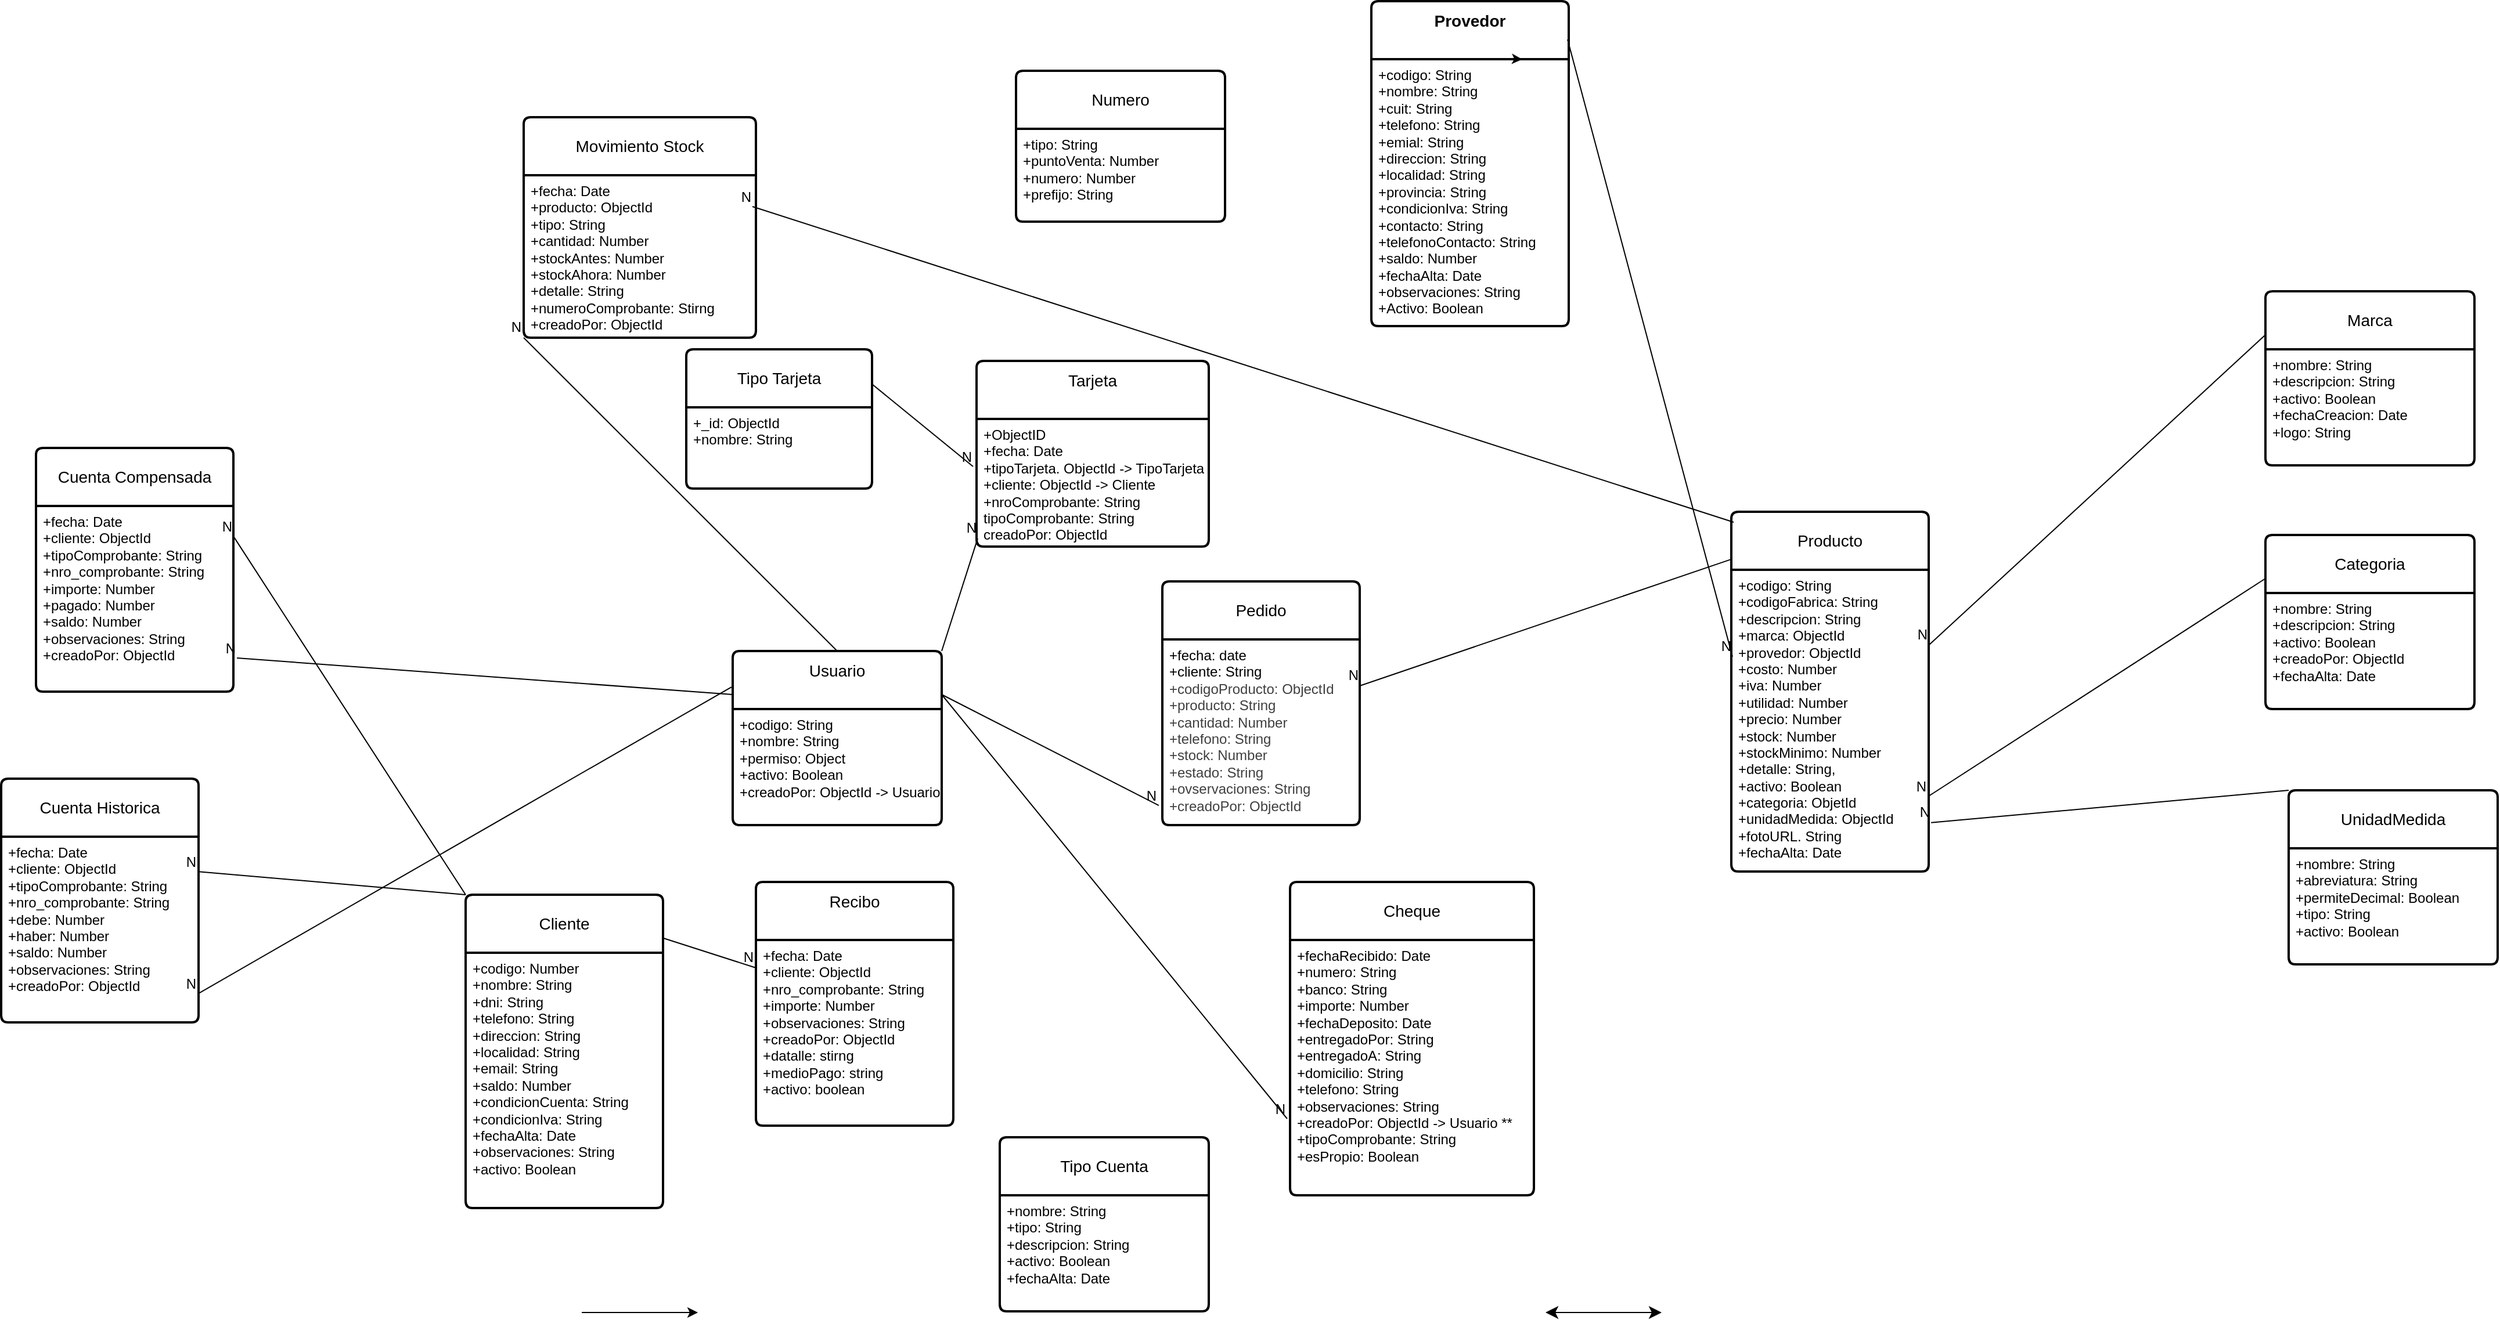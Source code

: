 <mxfile>
    <diagram id="AMF_PIOx8q4Wsd7yPMV6" name="Página-1">
        <mxGraphModel dx="2153" dy="779" grid="1" gridSize="10" guides="1" tooltips="1" connect="1" arrows="1" fold="1" page="1" pageScale="1" pageWidth="827" pageHeight="1169" math="0" shadow="0">
            <root>
                <mxCell id="0"/>
                <mxCell id="1" parent="0"/>
                <mxCell id="78" style="edgeStyle=none;html=1;" parent="1" source="46" target="45" edge="1">
                    <mxGeometry relative="1" as="geometry"/>
                </mxCell>
                <mxCell id="18" value="Tarjeta&lt;div&gt;&lt;br&gt;&lt;/div&gt;" style="swimlane;childLayout=stackLayout;horizontal=1;startSize=50;horizontalStack=0;rounded=1;fontSize=14;fontStyle=0;strokeWidth=2;resizeParent=0;resizeLast=1;shadow=0;dashed=0;align=center;arcSize=4;whiteSpace=wrap;html=1;" parent="1" vertex="1">
                    <mxGeometry x="290" y="350" width="200" height="160" as="geometry"/>
                </mxCell>
                <mxCell id="19" value="+ObjectID&lt;div&gt;+fecha: Date&lt;/div&gt;&lt;div&gt;+tipoTarjeta. ObjectId -&amp;gt; TipoTarjeta&lt;/div&gt;&lt;div&gt;+cliente: ObjectId -&amp;gt; Cliente&lt;/div&gt;&lt;div&gt;+nroComprobante: String&lt;/div&gt;&lt;div&gt;tipoComprobante: String&lt;/div&gt;&lt;div&gt;creadoPor: ObjectId&lt;/div&gt;" style="align=left;strokeColor=none;fillColor=none;spacingLeft=4;fontSize=12;verticalAlign=top;resizable=0;rotatable=0;part=1;html=1;" parent="18" vertex="1">
                    <mxGeometry y="50" width="200" height="110" as="geometry"/>
                </mxCell>
                <mxCell id="20" value="Tipo Tarjeta" style="swimlane;childLayout=stackLayout;horizontal=1;startSize=50;horizontalStack=0;rounded=1;fontSize=14;fontStyle=0;strokeWidth=2;resizeParent=0;resizeLast=1;shadow=0;dashed=0;align=center;arcSize=4;whiteSpace=wrap;html=1;" parent="1" vertex="1">
                    <mxGeometry x="40" y="340" width="160" height="120" as="geometry"/>
                </mxCell>
                <mxCell id="21" value="+_id: ObjectId&lt;div&gt;+nombre: String&lt;/div&gt;" style="align=left;strokeColor=none;fillColor=none;spacingLeft=4;fontSize=12;verticalAlign=top;resizable=0;rotatable=0;part=1;html=1;" parent="20" vertex="1">
                    <mxGeometry y="50" width="160" height="70" as="geometry"/>
                </mxCell>
                <mxCell id="26" value="" style="endArrow=none;html=1;rounded=0;entryX=-0.015;entryY=0.373;entryDx=0;entryDy=0;entryPerimeter=0;exitX=1;exitY=0.25;exitDx=0;exitDy=0;" parent="1" source="20" target="19" edge="1">
                    <mxGeometry relative="1" as="geometry">
                        <mxPoint x="190" y="179.5" as="sourcePoint"/>
                        <mxPoint x="350" y="179.5" as="targetPoint"/>
                    </mxGeometry>
                </mxCell>
                <mxCell id="27" value="N" style="resizable=0;html=1;whiteSpace=wrap;align=right;verticalAlign=bottom;" parent="26" connectable="0" vertex="1">
                    <mxGeometry x="1" relative="1" as="geometry"/>
                </mxCell>
                <mxCell id="29" value="Provedor&lt;div&gt;&lt;br&gt;&lt;/div&gt;" style="swimlane;childLayout=stackLayout;horizontal=1;startSize=50;horizontalStack=0;rounded=1;fontSize=14;fontStyle=1;strokeWidth=2;resizeParent=0;resizeLast=1;shadow=0;dashed=0;align=center;arcSize=4;whiteSpace=wrap;html=1;" parent="1" vertex="1">
                    <mxGeometry x="630" y="40" width="170" height="280" as="geometry"/>
                </mxCell>
                <mxCell id="30" value="+codigo: String&lt;div&gt;+nombre: String&lt;/div&gt;&lt;div&gt;+cuit: String&lt;/div&gt;&lt;div&gt;+telefono: String&lt;/div&gt;&lt;div&gt;+emial: String&lt;/div&gt;&lt;div&gt;+direccion: String&lt;/div&gt;&lt;div&gt;+localidad: String&lt;/div&gt;&lt;div&gt;+provincia: String&lt;/div&gt;&lt;div&gt;+condicionIva: String&lt;/div&gt;&lt;div&gt;+contacto: String&lt;/div&gt;&lt;div&gt;+telefonoContacto: String&lt;/div&gt;&lt;div&gt;+saldo: Number&lt;/div&gt;&lt;div&gt;+fechaAlta: Date&lt;/div&gt;&lt;div&gt;+observaciones: String&lt;/div&gt;&lt;div&gt;+Activo: Boolean&lt;/div&gt;" style="align=left;strokeColor=none;fillColor=none;spacingLeft=4;fontSize=12;verticalAlign=top;resizable=0;rotatable=0;part=1;html=1;" parent="29" vertex="1">
                    <mxGeometry y="50" width="170" height="230" as="geometry"/>
                </mxCell>
                <mxCell id="44" style="edgeStyle=none;html=1;exitX=0.75;exitY=0;exitDx=0;exitDy=0;entryX=0.765;entryY=0.179;entryDx=0;entryDy=0;entryPerimeter=0;" parent="29" source="30" target="29" edge="1">
                    <mxGeometry relative="1" as="geometry"/>
                </mxCell>
                <mxCell id="32" value="Usuario&lt;div&gt;&lt;br&gt;&lt;/div&gt;" style="swimlane;childLayout=stackLayout;horizontal=1;startSize=50;horizontalStack=0;rounded=1;fontSize=14;fontStyle=0;strokeWidth=2;resizeParent=0;resizeLast=1;shadow=0;dashed=0;align=center;arcSize=4;whiteSpace=wrap;html=1;" parent="1" vertex="1">
                    <mxGeometry x="80" y="600" width="180" height="150" as="geometry"/>
                </mxCell>
                <mxCell id="33" value="+codigo: String&lt;div&gt;+nombre: String&lt;/div&gt;&lt;div&gt;+permiso: Object&lt;/div&gt;&lt;div&gt;+activo: Boolean&lt;/div&gt;&lt;div&gt;+creadoPor: ObjectId -&amp;gt; Usuario&lt;/div&gt;&lt;div&gt;&lt;br&gt;&lt;/div&gt;" style="align=left;strokeColor=none;fillColor=none;spacingLeft=4;fontSize=12;verticalAlign=top;resizable=0;rotatable=0;part=1;html=1;" parent="32" vertex="1">
                    <mxGeometry y="50" width="180" height="100" as="geometry"/>
                </mxCell>
                <mxCell id="34" value="&lt;div&gt;UnidadMedida&lt;/div&gt;" style="swimlane;childLayout=stackLayout;horizontal=1;startSize=50;horizontalStack=0;rounded=1;fontSize=14;fontStyle=0;strokeWidth=2;resizeParent=0;resizeLast=1;shadow=0;dashed=0;align=center;arcSize=4;whiteSpace=wrap;html=1;" parent="1" vertex="1">
                    <mxGeometry x="1420" y="720" width="180" height="150" as="geometry"/>
                </mxCell>
                <mxCell id="35" value="&lt;div&gt;+nombre: String&lt;/div&gt;&lt;div&gt;+abreviatura: String&lt;/div&gt;&lt;div&gt;+permiteDecimal: Boolean&lt;/div&gt;&lt;div&gt;+tipo: String&lt;/div&gt;&lt;div&gt;+activo: Boolean&lt;/div&gt;&lt;div&gt;&lt;br&gt;&lt;/div&gt;" style="align=left;strokeColor=none;fillColor=none;spacingLeft=4;fontSize=12;verticalAlign=top;resizable=0;rotatable=0;part=1;html=1;" parent="34" vertex="1">
                    <mxGeometry y="50" width="180" height="100" as="geometry"/>
                </mxCell>
                <mxCell id="36" value="&lt;div&gt;Tipo Cuenta&lt;/div&gt;" style="swimlane;childLayout=stackLayout;horizontal=1;startSize=50;horizontalStack=0;rounded=1;fontSize=14;fontStyle=0;strokeWidth=2;resizeParent=0;resizeLast=1;shadow=0;dashed=0;align=center;arcSize=4;whiteSpace=wrap;html=1;" parent="1" vertex="1">
                    <mxGeometry x="310" y="1019" width="180" height="150" as="geometry"/>
                </mxCell>
                <mxCell id="37" value="&lt;div&gt;+nombre: String&lt;/div&gt;&lt;div&gt;+tipo: String&lt;/div&gt;&lt;div&gt;+descripcion: String&lt;/div&gt;&lt;div&gt;+activo: Boolean&lt;/div&gt;&lt;div&gt;&lt;span style=&quot;background-color: transparent;&quot;&gt;+fechaAlta: Date&lt;/span&gt;&lt;/div&gt;" style="align=left;strokeColor=none;fillColor=none;spacingLeft=4;fontSize=12;verticalAlign=top;resizable=0;rotatable=0;part=1;html=1;" parent="36" vertex="1">
                    <mxGeometry y="50" width="180" height="100" as="geometry"/>
                </mxCell>
                <mxCell id="38" value="&lt;div&gt;Producto&lt;/div&gt;" style="swimlane;childLayout=stackLayout;horizontal=1;startSize=50;horizontalStack=0;rounded=1;fontSize=14;fontStyle=0;strokeWidth=2;resizeParent=0;resizeLast=1;shadow=0;dashed=0;align=center;arcSize=4;whiteSpace=wrap;html=1;" parent="1" vertex="1">
                    <mxGeometry x="940" y="480" width="170" height="310" as="geometry"/>
                </mxCell>
                <mxCell id="39" value="+codigo: String&lt;div&gt;+codigoFabrica: String&lt;/div&gt;&lt;div&gt;+descripcion: String&lt;/div&gt;&lt;div&gt;+marca: ObjectId&lt;/div&gt;&lt;div&gt;+provedor: ObjectId&lt;/div&gt;&lt;div&gt;+costo: Number&lt;/div&gt;&lt;div&gt;+iva: Number&lt;/div&gt;&lt;div&gt;+utilidad: Number&lt;/div&gt;&lt;div&gt;+precio: Number&lt;/div&gt;&lt;div&gt;+stock: Number&lt;/div&gt;&lt;div&gt;+stockMinimo: Number&lt;/div&gt;&lt;div&gt;+detalle: String,&lt;/div&gt;&lt;div&gt;+activo: Boolean&lt;/div&gt;&lt;div&gt;+categoria: ObjetId&lt;/div&gt;&lt;div&gt;+unidadMedida: ObjectId&lt;/div&gt;&lt;div&gt;+fotoURL. String&lt;/div&gt;&lt;div&gt;+fechaAlta: Date&lt;/div&gt;" style="align=left;strokeColor=none;fillColor=none;spacingLeft=4;fontSize=12;verticalAlign=top;resizable=0;rotatable=0;part=1;html=1;" parent="38" vertex="1">
                    <mxGeometry y="50" width="170" height="260" as="geometry"/>
                </mxCell>
                <mxCell id="42" value="" style="endArrow=none;html=1;rounded=0;entryX=1.012;entryY=0.838;entryDx=0;entryDy=0;entryPerimeter=0;exitX=0;exitY=0;exitDx=0;exitDy=0;" parent="1" source="34" target="39" edge="1">
                    <mxGeometry relative="1" as="geometry">
                        <mxPoint x="210" y="560" as="sourcePoint"/>
                        <mxPoint x="257" y="561.5" as="targetPoint"/>
                    </mxGeometry>
                </mxCell>
                <mxCell id="43" value="N" style="resizable=0;html=1;whiteSpace=wrap;align=right;verticalAlign=bottom;" parent="42" connectable="0" vertex="1">
                    <mxGeometry x="1" relative="1" as="geometry"/>
                </mxCell>
                <mxCell id="45" value="&lt;div&gt;Pedido&lt;/div&gt;" style="swimlane;childLayout=stackLayout;horizontal=1;startSize=50;horizontalStack=0;rounded=1;fontSize=14;fontStyle=0;strokeWidth=2;resizeParent=0;resizeLast=1;shadow=0;dashed=0;align=center;arcSize=4;whiteSpace=wrap;html=1;" parent="1" vertex="1">
                    <mxGeometry x="450" y="540" width="170" height="210" as="geometry"/>
                </mxCell>
                <mxCell id="46" value="+fecha: date&lt;div&gt;+cliente: String&lt;/div&gt;&lt;div&gt;&lt;span style=&quot;color: rgb(63, 63, 63);&quot;&gt;+codigoProducto: ObjectId&lt;/span&gt;&lt;/div&gt;&lt;div&gt;&lt;span style=&quot;color: rgb(63, 63, 63);&quot;&gt;+producto: String&lt;/span&gt;&lt;span style=&quot;color: rgb(63, 63, 63);&quot;&gt;&lt;/span&gt;&lt;/div&gt;&lt;div&gt;&lt;span style=&quot;color: rgb(63, 63, 63);&quot;&gt;+cantidad: Number&lt;/span&gt;&lt;/div&gt;&lt;div&gt;&lt;span style=&quot;color: rgb(63, 63, 63);&quot;&gt;+telefono: String&lt;/span&gt;&lt;/div&gt;&lt;div&gt;&lt;span style=&quot;color: rgb(63, 63, 63);&quot;&gt;+stock: Number&lt;/span&gt;&lt;span style=&quot;color: rgb(63, 63, 63);&quot;&gt;&lt;/span&gt;&lt;/div&gt;&lt;div&gt;&lt;span style=&quot;color: rgb(63, 63, 63);&quot;&gt;+estado: String&lt;/span&gt;&lt;/div&gt;&lt;div&gt;&lt;span style=&quot;color: rgb(63, 63, 63);&quot;&gt;+ovservaciones: String&lt;/span&gt;&lt;span style=&quot;color: rgb(63, 63, 63);&quot;&gt;&lt;/span&gt;&lt;/div&gt;&lt;div&gt;&lt;span style=&quot;color: rgb(63, 63, 63);&quot;&gt;+creadoPor: ObjectId&lt;/span&gt;&lt;span style=&quot;color: rgb(63, 63, 63);&quot;&gt;&lt;/span&gt;&lt;/div&gt;" style="align=left;strokeColor=none;fillColor=none;spacingLeft=4;fontSize=12;verticalAlign=top;resizable=0;rotatable=0;part=1;html=1;" parent="45" vertex="1">
                    <mxGeometry y="50" width="170" height="160" as="geometry"/>
                </mxCell>
                <mxCell id="49" value="" style="endArrow=none;html=1;rounded=0;entryX=-0.018;entryY=0.894;entryDx=0;entryDy=0;entryPerimeter=0;exitX=1;exitY=0.25;exitDx=0;exitDy=0;" parent="1" source="32" target="46" edge="1">
                    <mxGeometry relative="1" as="geometry">
                        <mxPoint x="220" y="610" as="sourcePoint"/>
                        <mxPoint x="299" y="610" as="targetPoint"/>
                    </mxGeometry>
                </mxCell>
                <mxCell id="50" value="N" style="resizable=0;html=1;whiteSpace=wrap;align=right;verticalAlign=bottom;" parent="49" connectable="0" vertex="1">
                    <mxGeometry x="1" relative="1" as="geometry"/>
                </mxCell>
                <mxCell id="51" value="" style="endArrow=none;html=1;rounded=0;entryX=1;entryY=0.25;entryDx=0;entryDy=0;exitX=0;exitY=0.132;exitDx=0;exitDy=0;exitPerimeter=0;" parent="1" source="38" target="46" edge="1">
                    <mxGeometry relative="1" as="geometry">
                        <mxPoint x="1181.02" y="448.13" as="sourcePoint"/>
                        <mxPoint x="960" y="960" as="targetPoint"/>
                    </mxGeometry>
                </mxCell>
                <mxCell id="52" value="N" style="resizable=0;html=1;whiteSpace=wrap;align=right;verticalAlign=bottom;" parent="51" connectable="0" vertex="1">
                    <mxGeometry x="1" relative="1" as="geometry"/>
                </mxCell>
                <mxCell id="53" value="" style="endArrow=none;html=1;rounded=0;entryX=0.005;entryY=0.936;entryDx=0;entryDy=0;entryPerimeter=0;exitX=1;exitY=0;exitDx=0;exitDy=0;" parent="1" source="32" target="19" edge="1">
                    <mxGeometry relative="1" as="geometry">
                        <mxPoint x="230" y="780" as="sourcePoint"/>
                        <mxPoint x="469" y="845" as="targetPoint"/>
                    </mxGeometry>
                </mxCell>
                <mxCell id="54" value="N" style="resizable=0;html=1;whiteSpace=wrap;align=right;verticalAlign=bottom;" parent="53" connectable="0" vertex="1">
                    <mxGeometry x="1" relative="1" as="geometry"/>
                </mxCell>
                <mxCell id="55" value="&lt;div&gt;Numero&lt;/div&gt;" style="swimlane;childLayout=stackLayout;horizontal=1;startSize=50;horizontalStack=0;rounded=1;fontSize=14;fontStyle=0;strokeWidth=2;resizeParent=0;resizeLast=1;shadow=0;dashed=0;align=center;arcSize=4;whiteSpace=wrap;html=1;" parent="1" vertex="1">
                    <mxGeometry x="324" y="100" width="180" height="130" as="geometry"/>
                </mxCell>
                <mxCell id="56" value="&lt;div&gt;+tipo: String&lt;/div&gt;&lt;div&gt;+puntoVenta: Number&lt;/div&gt;&lt;div&gt;+numero: Number&lt;/div&gt;&lt;div&gt;+prefijo: String&lt;/div&gt;&lt;div&gt;&lt;span style=&quot;font-family: monospace; font-size: 0px;&quot;&gt;%3CmxGraphModel%3E%3Croot%3E%3CmxCell%20id%3D%220%22%2F%3E%3CmxCell%20id%3D%221%22%20parent%3D%220%22%2F%3E%3CmxCell%20id%3D%222%22%20value%3D%22Usuario%26lt%3Bdiv%26gt%3B%26lt%3Bbr%26gt%3B%26lt%3B%2Fdiv%26gt%3B%22%20style%3D%22swimlane%3BchildLayout%3DstackLayout%3Bhorizontal%3D1%3BstartSize%3D50%3BhorizontalStack%3D0%3Brounded%3D1%3BfontSize%3D14%3BfontStyle%3D0%3BstrokeWidth%3D2%3BresizeParent%3D0%3BresizeLast%3D1%3Bshadow%3D0%3Bdashed%3D0%3Balign%3Dcenter%3BarcSize%3D4%3BwhiteSpace%3Dwrap%3Bhtml%3D1%3B%22%20vertex%3D%221%22%20parent%3D%221%22%3E%3CmxGeometry%20x%3D%2280%22%20y%3D%22740%22%20width%3D%22180%22%20height%3D%22150%22%20as%3D%22geometry%22%2F%3E%3C%2FmxCell%3E%3CmxCell%20id%3D%223%22%20value%3D%22%2Bcodigo%3A%20String%26lt%3Bdiv%26gt%3B%2Bnombre%3A%20String%26lt%3B%2Fdiv%26gt%3B%26lt%3Bdiv%26gt%3B%2Bpermiso%3A%20Object%26lt%3B%2Fdiv%26gt%3B%26lt%3Bdiv%26gt%3B%2Bactivo%3A%20Boolean%26lt%3B%2Fdiv%26gt%3B%26lt%3Bdiv%26gt%3B%2BcreadoPor%3A%20ObjectId%20-%26amp%3Bgt%3B%20Usuario%26lt%3B%2Fdiv%26gt%3B%26lt%3Bdiv%26gt%3B%26lt%3Bbr%26gt%3B%26lt%3B%2Fdiv%26gt%3B%22%20style%3D%22align%3Dleft%3BstrokeColor%3Dnone%3BfillColor%3Dnone%3BspacingLeft%3D4%3BfontSize%3D12%3BverticalAlign%3Dtop%3Bresizable%3D0%3Brotatable%3D0%3Bpart%3D1%3Bhtml%3D1%3B%22%20vertex%3D%221%22%20parent%3D%222%22%3E%3CmxGeometry%20y%3D%2250%22%20width%3D%22180%22%20height%3D%22100%22%20as%3D%22geometry%22%2F%3E%3C%2FmxCell%3E%3C%2Froot%3E%3C%2FmxGraphModel%3E+&lt;/span&gt;&lt;span style=&quot;font-family: monospace; font-size: 0px; background-color: transparent;&quot;&gt;%3CmxGraphModel%3E%3Croot%3E%3CmxCell%20id%3D%220%22%2F%3E%3CmxCell%20id%3D%221%22%20parent%3D%220%22%2F%3E%3CmxCell%20id%3D%222%22%20value%3D%22Usuario%26lt%3Bdiv%26gt%3B%26lt%3Bbr%26gt%3B%26lt%3B%2Fdiv%26gt%3B%22%20style%3D%22swimlane%3BchildLayout%3DstackLayout%3Bhorizontal%3D1%3BstartSize%3D50%3BhorizontalStack%3D0%3Brounded%3D1%3BfontSize%3D14%3BfontStyle%3D0%3BstrokeWidth%3D2%3BresizeParent%3D0%3BresizeLast%3D1%3Bshadow%3D0%3Bdashed%3D0%3Balign%3Dcenter%3BarcSize%3D4%3BwhiteSpace%3Dwrap%3Bhtml%3D1%3B%22%20vertex%3D%221%22%20parent%3D%221%22%3E%3CmxGeometry%20x%3D%2280%22%20y%3D%22740%22%20width%3D%22180%22%20height%3D%22150%22%20as%3D%22geometry%22%2F%3E%3C%2FmxCell%3E%3CmxCell%20id%3D%223%22%20value%3D%22%2Bcodigo%3A%20String%26lt%3Bdiv%26gt%3B%2Bnombre%3A%20String%26lt%3B%2Fdiv%26gt%3B%26lt%3Bdiv%26gt%3B%2Bpermiso%3A%20Object%26lt%3B%2Fdiv%26gt%3B%26lt%3Bdiv%26gt%3B%2Bactivo%3A%20Boolean%26lt%3B%2Fdiv%26gt%3B%26lt%3Bdiv%26gt%3B%2BcreadoPor%3A%20ObjectId%20-%26amp%3Bgt%3B%20Usuario%26lt%3B%2Fdiv%26gt%3B%26lt%3Bdiv%26gt%3B%26lt%3Bbr%26gt%3B%26lt%3B%2Fdiv%26gt%3B%22%20style%3D%22align%3Dleft%3BstrokeColor%3Dnone%3BfillColor%3Dnone%3BspacingLeft%3D4%3BfontSize%3D12%3BverticalAlign%3Dtop%3Bresizable%3D0%3Brotatable%3D0%3Bpart%3D1%3Bhtml%3D1%3B%22%20vertex%3D%221%22%20parent%3D%222%22%3E%3CmxGeometry%20y%3D%2250%22%20width%3D%22180%22%20height%3D%22100%22%20as%3D%22geometry%22%2F%3E%3C%2FmxCell%3E%3C%2Froot%3E%3C%2FmxGraphModel%3E&lt;/span&gt;&lt;/div&gt;" style="align=left;strokeColor=none;fillColor=none;spacingLeft=4;fontSize=12;verticalAlign=top;resizable=0;rotatable=0;part=1;html=1;" parent="55" vertex="1">
                    <mxGeometry y="50" width="180" height="80" as="geometry"/>
                </mxCell>
                <mxCell id="57" value="" style="edgeStyle=none;orthogonalLoop=1;jettySize=auto;html=1;" parent="1" edge="1">
                    <mxGeometry width="100" relative="1" as="geometry">
                        <mxPoint x="-50" y="1170" as="sourcePoint"/>
                        <mxPoint x="50" y="1170" as="targetPoint"/>
                        <Array as="points"/>
                    </mxGeometry>
                </mxCell>
                <mxCell id="58" value="" style="edgeStyle=none;orthogonalLoop=1;jettySize=auto;html=1;endArrow=classic;startArrow=classic;endSize=8;startSize=8;" parent="1" edge="1">
                    <mxGeometry width="100" relative="1" as="geometry">
                        <mxPoint x="780" y="1170" as="sourcePoint"/>
                        <mxPoint x="880" y="1170" as="targetPoint"/>
                        <Array as="points"/>
                    </mxGeometry>
                </mxCell>
                <mxCell id="59" value="&lt;div&gt;Movimiento Stock&lt;/div&gt;" style="swimlane;childLayout=stackLayout;horizontal=1;startSize=50;horizontalStack=0;rounded=1;fontSize=14;fontStyle=0;strokeWidth=2;resizeParent=0;resizeLast=1;shadow=0;dashed=0;align=center;arcSize=4;whiteSpace=wrap;html=1;" parent="1" vertex="1">
                    <mxGeometry x="-100" y="140" width="200" height="190" as="geometry"/>
                </mxCell>
                <mxCell id="60" value="+fecha: Date&lt;div&gt;+producto: ObjectId&lt;/div&gt;&lt;div&gt;+tipo: String&lt;/div&gt;&lt;div&gt;+cantidad: Number&lt;/div&gt;&lt;div&gt;+stockAntes: Number&lt;/div&gt;&lt;div&gt;+stockAhora: Number&lt;/div&gt;&lt;div&gt;+detalle: String&lt;/div&gt;&lt;div&gt;+numeroComprobante: Stirng&lt;/div&gt;&lt;div&gt;+creadoPor: ObjectId&lt;/div&gt;" style="align=left;strokeColor=none;fillColor=none;spacingLeft=4;fontSize=12;verticalAlign=top;resizable=0;rotatable=0;part=1;html=1;" parent="59" vertex="1">
                    <mxGeometry y="50" width="200" height="140" as="geometry"/>
                </mxCell>
                <mxCell id="61" value="" style="endArrow=none;html=1;rounded=0;entryX=0.985;entryY=0.193;entryDx=0;entryDy=0;entryPerimeter=0;exitX=0.012;exitY=0.029;exitDx=0;exitDy=0;exitPerimeter=0;" parent="1" source="38" target="60" edge="1">
                    <mxGeometry relative="1" as="geometry">
                        <mxPoint x="1180" y="450" as="sourcePoint"/>
                        <mxPoint x="1030" y="380" as="targetPoint"/>
                    </mxGeometry>
                </mxCell>
                <mxCell id="62" value="N" style="resizable=0;html=1;whiteSpace=wrap;align=right;verticalAlign=bottom;" parent="61" connectable="0" vertex="1">
                    <mxGeometry x="1" relative="1" as="geometry"/>
                </mxCell>
                <mxCell id="63" value="" style="endArrow=none;html=1;rounded=0;entryX=0;entryY=1;entryDx=0;entryDy=0;exitX=0.5;exitY=0;exitDx=0;exitDy=0;" parent="1" source="32" target="60" edge="1">
                    <mxGeometry relative="1" as="geometry">
                        <mxPoint x="230" y="770" as="sourcePoint"/>
                        <mxPoint x="487" y="586" as="targetPoint"/>
                    </mxGeometry>
                </mxCell>
                <mxCell id="64" value="N" style="resizable=0;html=1;whiteSpace=wrap;align=right;verticalAlign=bottom;" parent="63" connectable="0" vertex="1">
                    <mxGeometry x="1" relative="1" as="geometry"/>
                </mxCell>
                <mxCell id="65" value="&lt;div&gt;Marca&lt;/div&gt;" style="swimlane;childLayout=stackLayout;horizontal=1;startSize=50;horizontalStack=0;rounded=1;fontSize=14;fontStyle=0;strokeWidth=2;resizeParent=0;resizeLast=1;shadow=0;dashed=0;align=center;arcSize=4;whiteSpace=wrap;html=1;" parent="1" vertex="1">
                    <mxGeometry x="1400" y="290" width="180" height="150" as="geometry"/>
                </mxCell>
                <mxCell id="66" value="+nombre: String&lt;div&gt;+descripcion: String&lt;/div&gt;&lt;div&gt;+activo: Boolean&lt;/div&gt;&lt;div&gt;+fechaCreacion: Date&lt;/div&gt;&lt;div&gt;+logo: String&lt;/div&gt;" style="align=left;strokeColor=none;fillColor=none;spacingLeft=4;fontSize=12;verticalAlign=top;resizable=0;rotatable=0;part=1;html=1;" parent="65" vertex="1">
                    <mxGeometry y="50" width="180" height="100" as="geometry"/>
                </mxCell>
                <mxCell id="67" value="" style="endArrow=none;html=1;rounded=0;entryX=1;entryY=0.25;entryDx=0;entryDy=0;exitX=0;exitY=0.25;exitDx=0;exitDy=0;" parent="1" source="65" target="39" edge="1">
                    <mxGeometry relative="1" as="geometry">
                        <mxPoint x="1070" y="385" as="sourcePoint"/>
                        <mxPoint x="1169" y="240" as="targetPoint"/>
                    </mxGeometry>
                </mxCell>
                <mxCell id="68" value="N" style="resizable=0;html=1;whiteSpace=wrap;align=right;verticalAlign=bottom;" parent="67" connectable="0" vertex="1">
                    <mxGeometry x="1" relative="1" as="geometry"/>
                </mxCell>
                <mxCell id="69" value="" style="endArrow=none;html=1;rounded=0;entryX=0.006;entryY=0.288;entryDx=0;entryDy=0;entryPerimeter=0;exitX=0.994;exitY=0.118;exitDx=0;exitDy=0;exitPerimeter=0;" parent="1" source="29" target="39" edge="1">
                    <mxGeometry relative="1" as="geometry">
                        <mxPoint x="900" y="170" as="sourcePoint"/>
                        <mxPoint x="979" y="553" as="targetPoint"/>
                    </mxGeometry>
                </mxCell>
                <mxCell id="70" value="N" style="resizable=0;html=1;whiteSpace=wrap;align=right;verticalAlign=bottom;" parent="69" connectable="0" vertex="1">
                    <mxGeometry x="1" relative="1" as="geometry"/>
                </mxCell>
                <mxCell id="71" value="Cuenta Historica" style="swimlane;childLayout=stackLayout;horizontal=1;startSize=50;horizontalStack=0;rounded=1;fontSize=14;fontStyle=0;strokeWidth=2;resizeParent=0;resizeLast=1;shadow=0;dashed=0;align=center;arcSize=4;whiteSpace=wrap;html=1;" parent="1" vertex="1">
                    <mxGeometry x="-550" y="710" width="170" height="210" as="geometry"/>
                </mxCell>
                <mxCell id="72" value="+fecha: Date&lt;div&gt;+cliente: ObjectId&lt;/div&gt;&lt;div&gt;+tipoComprobante: String&lt;/div&gt;&lt;div&gt;+nro_comprobante: String&lt;/div&gt;&lt;div&gt;+debe: Number&lt;/div&gt;&lt;div&gt;+haber: Number&lt;/div&gt;&lt;div&gt;+saldo: Number&lt;/div&gt;&lt;div&gt;+observaciones: String&lt;/div&gt;&lt;div&gt;+creadoPor: ObjectId&lt;/div&gt;" style="align=left;strokeColor=none;fillColor=none;spacingLeft=4;fontSize=12;verticalAlign=top;resizable=0;rotatable=0;part=1;html=1;" parent="71" vertex="1">
                    <mxGeometry y="50" width="170" height="160" as="geometry"/>
                </mxCell>
                <mxCell id="73" value="" style="endArrow=none;html=1;rounded=0;entryX=1;entryY=0.844;entryDx=0;entryDy=0;entryPerimeter=0;exitX=-0.006;exitY=0.207;exitDx=0;exitDy=0;exitPerimeter=0;" parent="1" source="32" target="72" edge="1">
                    <mxGeometry relative="1" as="geometry">
                        <mxPoint x="330" y="930" as="sourcePoint"/>
                        <mxPoint x="647" y="920" as="targetPoint"/>
                    </mxGeometry>
                </mxCell>
                <mxCell id="74" value="N" style="resizable=0;html=1;whiteSpace=wrap;align=right;verticalAlign=bottom;" parent="73" connectable="0" vertex="1">
                    <mxGeometry x="1" relative="1" as="geometry"/>
                </mxCell>
                <mxCell id="75" value="Cuenta Compensada" style="swimlane;childLayout=stackLayout;horizontal=1;startSize=50;horizontalStack=0;rounded=1;fontSize=14;fontStyle=0;strokeWidth=2;resizeParent=0;resizeLast=1;shadow=0;dashed=0;align=center;arcSize=4;whiteSpace=wrap;html=1;" parent="1" vertex="1">
                    <mxGeometry x="-520" y="425" width="170" height="210" as="geometry"/>
                </mxCell>
                <mxCell id="76" value="+fecha: Date&lt;div&gt;+cliente: ObjectId&lt;/div&gt;&lt;div&gt;+tipoComprobante: String&lt;/div&gt;&lt;div&gt;+nro_comprobante: String&lt;/div&gt;&lt;div&gt;+importe: Number&lt;/div&gt;&lt;div&gt;+pagado: Number&lt;/div&gt;&lt;div&gt;+saldo: Number&lt;/div&gt;&lt;div&gt;+observaciones: String&lt;/div&gt;&lt;div&gt;+creadoPor: ObjectId&lt;/div&gt;" style="align=left;strokeColor=none;fillColor=none;spacingLeft=4;fontSize=12;verticalAlign=top;resizable=0;rotatable=0;part=1;html=1;" parent="75" vertex="1">
                    <mxGeometry y="50" width="170" height="160" as="geometry"/>
                </mxCell>
                <mxCell id="80" value="" style="endArrow=none;html=1;rounded=0;entryX=1.018;entryY=0.819;entryDx=0;entryDy=0;entryPerimeter=0;exitX=0;exitY=0.25;exitDx=0;exitDy=0;" parent="1" source="32" target="76" edge="1">
                    <mxGeometry relative="1" as="geometry">
                        <mxPoint x="260" y="790" as="sourcePoint"/>
                        <mxPoint x="717" y="845" as="targetPoint"/>
                    </mxGeometry>
                </mxCell>
                <mxCell id="81" value="N" style="resizable=0;html=1;whiteSpace=wrap;align=right;verticalAlign=bottom;" parent="80" connectable="0" vertex="1">
                    <mxGeometry x="1" relative="1" as="geometry"/>
                </mxCell>
                <mxCell id="82" value="&lt;div&gt;Cliente&lt;/div&gt;" style="swimlane;childLayout=stackLayout;horizontal=1;startSize=50;horizontalStack=0;rounded=1;fontSize=14;fontStyle=0;strokeWidth=2;resizeParent=0;resizeLast=1;shadow=0;dashed=0;align=center;arcSize=4;whiteSpace=wrap;html=1;" parent="1" vertex="1">
                    <mxGeometry x="-150" y="810" width="170" height="270" as="geometry"/>
                </mxCell>
                <mxCell id="83" value="+codigo: Number&lt;div&gt;+nombre: String&lt;/div&gt;&lt;div&gt;+dni: String&lt;/div&gt;&lt;div&gt;+telefono: String&lt;/div&gt;&lt;div&gt;+direccion: String&lt;/div&gt;&lt;div&gt;+localidad: String&lt;/div&gt;&lt;div&gt;+email: String&lt;/div&gt;&lt;div&gt;+saldo: Number&lt;/div&gt;&lt;div&gt;+condicionCuenta: String&lt;/div&gt;&lt;div&gt;+condicionIva: String&lt;/div&gt;&lt;div&gt;+fechaAlta: Date&lt;/div&gt;&lt;div&gt;+observaciones: String&lt;/div&gt;&lt;div&gt;+activo: Boolean&lt;/div&gt;" style="align=left;strokeColor=none;fillColor=none;spacingLeft=4;fontSize=12;verticalAlign=top;resizable=0;rotatable=0;part=1;html=1;" parent="82" vertex="1">
                    <mxGeometry y="50" width="170" height="220" as="geometry"/>
                </mxCell>
                <mxCell id="85" value="&lt;div&gt;Cheque&lt;/div&gt;" style="swimlane;childLayout=stackLayout;horizontal=1;startSize=50;horizontalStack=0;rounded=1;fontSize=14;fontStyle=0;strokeWidth=2;resizeParent=0;resizeLast=1;shadow=0;dashed=0;align=center;arcSize=4;whiteSpace=wrap;html=1;" parent="1" vertex="1">
                    <mxGeometry x="560" y="799" width="210" height="270" as="geometry"/>
                </mxCell>
                <mxCell id="86" value="+fechaRecibido: Date&lt;div&gt;+numero: String&lt;/div&gt;&lt;div&gt;+banco: String&lt;/div&gt;&lt;div&gt;+importe: Number&lt;/div&gt;&lt;div&gt;+fechaDeposito: Date&lt;/div&gt;&lt;div&gt;+entregadoPor: String&lt;/div&gt;&lt;div&gt;+entregadoA: String&lt;/div&gt;&lt;div&gt;+domicilio: String&lt;/div&gt;&lt;div&gt;+telefono: String&lt;/div&gt;&lt;div&gt;+observaciones: String&lt;/div&gt;&lt;div&gt;+creadoPor: ObjectId -&amp;gt; Usuario **&lt;/div&gt;&lt;div&gt;+tipoComprobante: String&lt;/div&gt;&lt;div&gt;+esPropio: Boolean&lt;/div&gt;" style="align=left;strokeColor=none;fillColor=none;spacingLeft=4;fontSize=12;verticalAlign=top;resizable=0;rotatable=0;part=1;html=1;" parent="85" vertex="1">
                    <mxGeometry y="50" width="210" height="220" as="geometry"/>
                </mxCell>
                <mxCell id="87" value="&lt;div&gt;Categoria&lt;/div&gt;" style="swimlane;childLayout=stackLayout;horizontal=1;startSize=50;horizontalStack=0;rounded=1;fontSize=14;fontStyle=0;strokeWidth=2;resizeParent=0;resizeLast=1;shadow=0;dashed=0;align=center;arcSize=4;whiteSpace=wrap;html=1;" parent="1" vertex="1">
                    <mxGeometry x="1400" y="500" width="180" height="150" as="geometry"/>
                </mxCell>
                <mxCell id="88" value="+nombre: String&lt;div&gt;+descripcion: String&lt;/div&gt;&lt;div&gt;+activo: Boolean&lt;/div&gt;&lt;div&gt;+creadoPor: ObjectId&lt;/div&gt;&lt;div&gt;+fechaAlta: Date&lt;/div&gt;" style="align=left;strokeColor=none;fillColor=none;spacingLeft=4;fontSize=12;verticalAlign=top;resizable=0;rotatable=0;part=1;html=1;" parent="87" vertex="1">
                    <mxGeometry y="50" width="180" height="100" as="geometry"/>
                </mxCell>
                <mxCell id="89" value="" style="endArrow=none;html=1;rounded=0;entryX=1;entryY=0.188;entryDx=0;entryDy=0;entryPerimeter=0;exitX=0;exitY=0;exitDx=0;exitDy=0;" parent="1" source="82" target="72" edge="1">
                    <mxGeometry relative="1" as="geometry">
                        <mxPoint y="633" as="sourcePoint"/>
                        <mxPoint x="120" y="1069" as="targetPoint"/>
                    </mxGeometry>
                </mxCell>
                <mxCell id="90" value="N" style="resizable=0;html=1;whiteSpace=wrap;align=right;verticalAlign=bottom;" parent="89" connectable="0" vertex="1">
                    <mxGeometry x="1" relative="1" as="geometry"/>
                </mxCell>
                <mxCell id="91" value="" style="endArrow=none;html=1;rounded=0;entryX=1;entryY=0.163;entryDx=0;entryDy=0;entryPerimeter=0;exitX=0;exitY=0;exitDx=0;exitDy=0;" parent="1" source="82" target="76" edge="1">
                    <mxGeometry relative="1" as="geometry">
                        <mxPoint x="-120" y="755" as="sourcePoint"/>
                        <mxPoint x="181" y="890" as="targetPoint"/>
                    </mxGeometry>
                </mxCell>
                <mxCell id="92" value="N" style="resizable=0;html=1;whiteSpace=wrap;align=right;verticalAlign=bottom;" parent="91" connectable="0" vertex="1">
                    <mxGeometry x="1" relative="1" as="geometry"/>
                </mxCell>
                <mxCell id="93" value="" style="endArrow=none;html=1;rounded=0;entryX=-0.012;entryY=0.7;entryDx=0;entryDy=0;entryPerimeter=0;exitX=1;exitY=0.25;exitDx=0;exitDy=0;" parent="1" source="32" target="86" edge="1">
                    <mxGeometry relative="1" as="geometry">
                        <mxPoint x="280" y="680" as="sourcePoint"/>
                        <mxPoint x="467" y="775" as="targetPoint"/>
                    </mxGeometry>
                </mxCell>
                <mxCell id="94" value="N" style="resizable=0;html=1;whiteSpace=wrap;align=right;verticalAlign=bottom;" parent="93" connectable="0" vertex="1">
                    <mxGeometry x="1" relative="1" as="geometry"/>
                </mxCell>
                <mxCell id="95" value="" style="endArrow=none;html=1;rounded=0;entryX=1;entryY=0.75;entryDx=0;entryDy=0;exitX=0;exitY=0.25;exitDx=0;exitDy=0;" parent="1" source="87" target="39" edge="1">
                    <mxGeometry relative="1" as="geometry">
                        <mxPoint x="1440" y="420" as="sourcePoint"/>
                        <mxPoint x="1150" y="687" as="targetPoint"/>
                    </mxGeometry>
                </mxCell>
                <mxCell id="96" value="N" style="resizable=0;html=1;whiteSpace=wrap;align=right;verticalAlign=bottom;" parent="95" connectable="0" vertex="1">
                    <mxGeometry x="1" relative="1" as="geometry"/>
                </mxCell>
                <mxCell id="97" value="Recibo&lt;div&gt;&lt;br&gt;&lt;/div&gt;" style="swimlane;childLayout=stackLayout;horizontal=1;startSize=50;horizontalStack=0;rounded=1;fontSize=14;fontStyle=0;strokeWidth=2;resizeParent=0;resizeLast=1;shadow=0;dashed=0;align=center;arcSize=4;whiteSpace=wrap;html=1;" vertex="1" parent="1">
                    <mxGeometry x="100" y="799" width="170" height="210" as="geometry"/>
                </mxCell>
                <mxCell id="98" value="+fecha: Date&lt;div&gt;+cliente: ObjectId&lt;/div&gt;&lt;div&gt;+nro_comprobante: String&lt;/div&gt;&lt;div&gt;+importe: Number&lt;/div&gt;&lt;div&gt;+observaciones: String&lt;/div&gt;&lt;div&gt;+creadoPor: ObjectId&lt;/div&gt;&lt;div&gt;+datalle: stirng&lt;/div&gt;&lt;div&gt;+medioPago: string&lt;/div&gt;&lt;div&gt;+activo: boolean&lt;/div&gt;" style="align=left;strokeColor=none;fillColor=none;spacingLeft=4;fontSize=12;verticalAlign=top;resizable=0;rotatable=0;part=1;html=1;" vertex="1" parent="97">
                    <mxGeometry y="50" width="170" height="160" as="geometry"/>
                </mxCell>
                <mxCell id="99" value="" style="endArrow=none;html=1;rounded=0;entryX=0;entryY=0.15;entryDx=0;entryDy=0;entryPerimeter=0;exitX=0.994;exitY=0.137;exitDx=0;exitDy=0;exitPerimeter=0;" edge="1" parent="1" source="82" target="98">
                    <mxGeometry relative="1" as="geometry">
                        <mxPoint x="-20" y="775" as="sourcePoint"/>
                        <mxPoint x="167" y="870" as="targetPoint"/>
                    </mxGeometry>
                </mxCell>
                <mxCell id="100" value="N" style="resizable=0;html=1;whiteSpace=wrap;align=right;verticalAlign=bottom;" connectable="0" vertex="1" parent="99">
                    <mxGeometry x="1" relative="1" as="geometry"/>
                </mxCell>
            </root>
        </mxGraphModel>
    </diagram>
</mxfile>